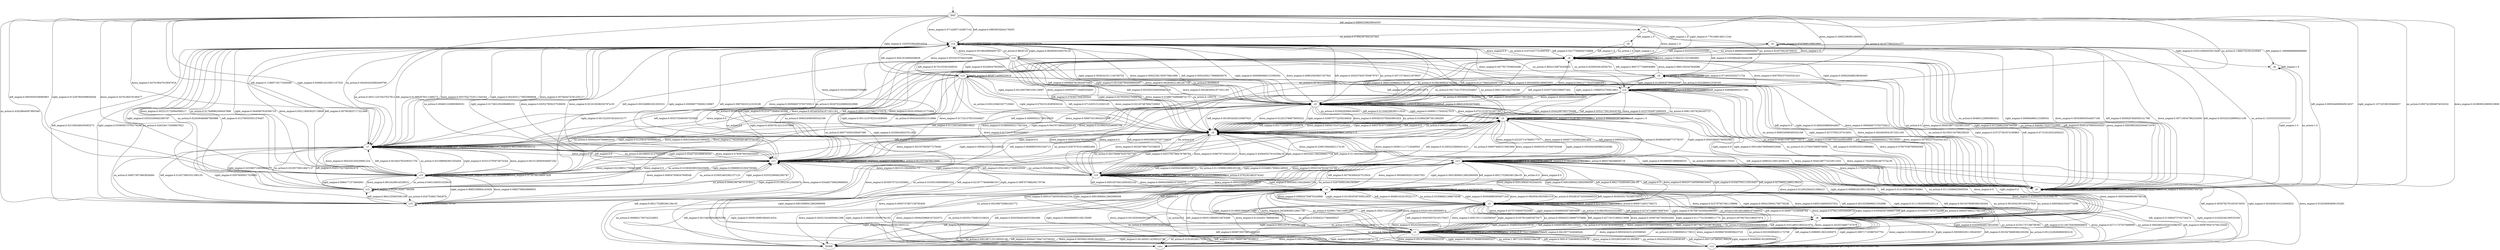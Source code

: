 digraph mdp_combined_16 {
q0 [label=INIT];
q1 [label=c14];
q2 [label=c9];
q3 [label=c15];
q4 [label=c15];
q5 [label=c9];
q6 [label=c7];
q7 [label=c14];
q8 [label=c6];
q9 [label=c14];
q10 [label=c9];
q11 [label=c14];
q12 [label=c15];
q13 [label=c9];
q14 [label=c9];
q15 [label=c6];
q16 [label=c0];
q17 [label=c11];
q18 [label=c3];
q19 [label=c10];
q20 [label=c5];
q21 [label=c13];
q22 [label=c8];
q23 [label=c4];
q24 [label=c1];
q25 [label=c12];
q26 [label=DONE];
q27 [label=c2];
q28 [label=succ];
q0 -> q1  [label="left_engine:0.09630032644178455"];
q0 -> q3  [label="left_engine:0.6955930359085963"];
q0 -> q6  [label="left_engine:0.11860718171926006"];
q0 -> q10  [label="left_engine:0.08895538628944505"];
q0 -> q8  [label="left_engine:0.000544069640914037"];
q0 -> q2  [label="right_engine:0.7761499148211244"];
q0 -> q8  [label="right_engine:0.10732538330494037"];
q0 -> q9  [label="right_engine:0.10255536626916524"];
q0 -> q3  [label="right_engine:0.013287904599659284"];
q0 -> q6  [label="right_engine:0.0006814310051107325"];
q0 -> q4  [label="no_action:0.43429844097995546"];
q0 -> q5  [label="no_action:0.4216778025241277"];
q0 -> q7  [label="no_action:0.13882702301410543"];
q0 -> q6  [label="no_action:0.004454342984409799"];
q0 -> q8  [label="no_action:0.0007423904974016332"];
q0 -> q3  [label="down_engine:0.5476190476190477"];
q0 -> q6  [label="down_engine:0.047619047619047616"];
q0 -> q2  [label="down_engine:0.30952380952380953"];
q0 -> q1  [label="down_engine:0.07142857142857142"];
q0 -> q8  [label="down_engine:0.023809523809523808"];
q1 -> q1  [label="left_engine:0.9091703056768559"];
q1 -> q6  [label="left_engine:0.013682678311499273"];
q1 -> q8  [label="left_engine:0.003202328966521106"];
q1 -> q16  [label="left_engine:0.07190684133915574"];
q1 -> q18  [label="left_engine:0.0020378457059679767"];
q1 -> q7  [label="no_action:0.8824130879345603"];
q1 -> q6  [label="no_action:0.005112474437627812"];
q1 -> q8  [label="no_action:0.004601226993865031"];
q1 -> q16  [label="no_action:0.09611451942740286"];
q1 -> q17  [label="no_action:0.004601226993865031"];
q1 -> q18  [label="no_action:0.007157464212678937"];
q1 -> q11  [label="right_engine:0.8649592549476135"];
q1 -> q8  [label="right_engine:0.006984866123399301"];
q1 -> q17  [label="right_engine:0.017462165308498253"];
q1 -> q16  [label="right_engine:0.10989522700814901"];
q1 -> q18  [label="right_engine:0.0006984866123399302"];
q1 -> q1  [label="down_engine:0.9308535267788239"];
q1 -> q6  [label="down_engine:0.0037042753511344344"];
q1 -> q8  [label="down_engine:0.003549930544837166"];
q1 -> q2  [label="down_engine:0.0"];
q1 -> q16  [label="down_engine:0.031023306065750888"];
q1 -> q3  [label="down_engine:0.0023151720944590217"];
q1 -> q17  [label="down_engine:0.020527859237536656"];
q1 -> q18  [label="down_engine:0.008025929927457941"];
q2 -> q2  [label="right_engine:0.9570160311681676"];
q2 -> q8  [label="right_engine:0.03729961039790509"];
q2 -> q7  [label="right_engine:0.005620489238040493"];
q2 -> q18  [label="right_engine:6.386919588682378e-05"];
q2 -> q5  [label="no_action:0.9259020618556701"];
q2 -> q1  [label="no_action:0.01675257731958763"];
q2 -> q8  [label="no_action:0.04639175257731959"];
q2 -> q18  [label="no_action:0.01095360824742268"];
q2 -> q2  [label="left_engine:0.8881603596852754"];
q2 -> q8  [label="left_engine:0.05451479955039341"];
q2 -> q3  [label="left_engine:0.0033720494567253652"];
q2 -> q1  [label="left_engine:0.04177594604720869"];
q2 -> q18  [label="left_engine:0.012176845260397152"];
q2 -> q2  [label="down_engine:0.9941611521992993"];
q2 -> q3  [label="down_engine:0.0"];
q2 -> q18  [label="down_engine:0.005449591280653951"];
q2 -> q8  [label="down_engine:0.00038925652004671076"];
q3 -> q3  [label="left_engine:0.9502523910733263"];
q3 -> q6  [label="left_engine:0.041843783209351754"];
q3 -> q1  [label="left_engine:0.007903825717321998"];
q3 -> q12  [label="no_action:0.9401266551525619"];
q3 -> q1  [label="no_action:0.017846862406447898"];
q3 -> q6  [label="no_action:0.031088082901554404"];
q3 -> q17  [label="no_action:0.010938399539435808"];
q3 -> q3  [label="right_engine:0.8617133791644632"];
q3 -> q6  [label="right_engine:0.033315705975674244"];
q3 -> q1  [label="right_engine:0.0449497620306716"];
q3 -> q2  [label="right_engine:0.0013220518244315177"];
q3 -> q17  [label="right_engine:0.058699101004759384"];
q3 -> q3  [label="down_engine:0.9739788199697428"];
q3 -> q17  [label="down_engine:0.022390317700453858"];
q3 -> q6  [label="down_engine:0.0015128593040847202"];
q3 -> q1  [label="down_engine:0.002118003025718608"];
q4 -> q4  [label="no_action:0.9226955848179705"];
q4 -> q1  [label="no_action:0.026336173508907823"];
q4 -> q2  [label="no_action:0.000774593338497289"];
q4 -> q6  [label="no_action:0.049573973663826494"];
q4 -> q17  [label="no_action:0.0006196746707978311"];
q4 -> q1  [label="left_engine:0.021300448430493273"];
q4 -> q12  [label="left_engine:0.9641255605381166"];
q4 -> q6  [label="left_engine:0.014573991031390135"];
q4 -> q3  [label="right_engine:0.8685258964143426"];
q4 -> q2  [label="right_engine:0.02390438247011952"];
q4 -> q1  [label="right_engine:0.035856573705179286"];
q4 -> q6  [label="right_engine:0.05976095617529881"];
q4 -> q17  [label="right_engine:0.01195219123505976"];
q4 -> q3  [label="down_engine:0.9482758620689655"];
q4 -> q2  [label="down_engine:0.017241379310344827"];
q4 -> q17  [label="down_engine:0.034482758620689655"];
q5 -> q5  [label="no_action:0.9449843260188088"];
q5 -> q7  [label="no_action:0.0322884012539185"];
q5 -> q8  [label="no_action:0.021003134796238245"];
q5 -> q18  [label="no_action:0.0017241379310344827"];
q5 -> q5  [label="right_engine:0.9716033202271734"];
q5 -> q7  [label="right_engine:0.012669287898645697"];
q5 -> q8  [label="right_engine:0.015727391874180863"];
q5 -> q2  [label="left_engine:0.8607277289836889"];
q5 -> q3  [label="left_engine:0.011292346298619825"];
q5 -> q1  [label="left_engine:0.03638644918444166"];
q5 -> q8  [label="left_engine:0.07151819322459223"];
q5 -> q18  [label="left_engine:0.020075282308657464"];
q5 -> q3  [label="down_engine:0.010869565217391304"];
q5 -> q2  [label="down_engine:0.9891304347826086"];
q6 -> q6  [label="left_engine:0.9974644041349717"];
q6 -> q16  [label="left_engine:0.0025355958650282815"];
q6 -> q6  [label="no_action:0.9971724787935909"];
q6 -> q16  [label="no_action:0.000942507068803016"];
q6 -> q17  [label="no_action:0.001885014137606032"];
q6 -> q6  [label="right_engine:0.9304894890286942"];
q6 -> q1  [label="right_engine:0.0024551173852999848"];
q6 -> q16  [label="right_engine:0.01258247659966242"];
q6 -> q17  [label="right_engine:0.05447291698634341"];
q6 -> q6  [label="down_engine:0.9031946339245112"];
q6 -> q3  [label="down_engine:0.004320145520691224"];
q6 -> q1  [label="down_engine:0.007844474761255117"];
q6 -> q16  [label="down_engine:0.006252842201000455"];
q6 -> q17  [label="down_engine:0.07838790359254207"];
q7 -> q7  [label="no_action:0.9826536261302823"];
q7 -> q8  [label="no_action:0.004613397305775973"];
q7 -> q6  [label="no_action:0.004244325521313896"];
q7 -> q16  [label="no_action:0.008119579258165713"];
q7 -> q18  [label="no_action:0.0003690717844620779"];
q7 -> q7  [label="right_engine:0.922129519268971"];
q7 -> q8  [label="right_engine:0.018673023440603894"];
q7 -> q16  [label="right_engine:0.05442987683750496"];
q7 -> q17  [label="right_engine:0.004767580452920143"];
q7 -> q7  [label="left_engine:0.9360869565217391"];
q7 -> q6  [label="left_engine:0.006956521739130435"];
q7 -> q8  [label="left_engine:0.0008695652173913044"];
q7 -> q16  [label="left_engine:0.05521739130434783"];
q7 -> q18  [label="left_engine:0.0008695652173913044"];
q7 -> q2  [label="down_engine:0.0007852375343541421"];
q7 -> q1  [label="down_engine:0.9477817039654496"];
q7 -> q8  [label="down_engine:0.007852375343541421"];
q7 -> q6  [label="down_engine:0.006674519042010208"];
q7 -> q16  [label="down_engine:0.02237926972909305"];
q7 -> q17  [label="down_engine:0.01099332548095799"];
q7 -> q18  [label="down_engine:0.0035335689045936395"];
q8 -> q8  [label="right_engine:0.9968819599109131"];
q8 -> q18  [label="right_engine:0.00014847809948032666"];
q8 -> q16  [label="right_engine:0.002969561989606533"];
q8 -> q8  [label="no_action:0.9880797572605114"];
q8 -> q18  [label="no_action:0.011270047680970958"];
q8 -> q16  [label="no_action:0.0006501950585175553"];
q8 -> q8  [label="left_engine:0.958088765317681"];
q8 -> q1  [label="left_engine:0.0009267840593141798"];
q8 -> q18  [label="left_engine:0.03295232210894861"];
q8 -> q16  [label="left_engine:0.008032128514056224"];
q8 -> q8  [label="down_engine:0.9054533093769728"];
q8 -> q2  [label="down_engine:0.0044189773223911035"];
q8 -> q18  [label="down_engine:0.07857038799592095"];
q8 -> q1  [label="down_engine:0.007138347982324091"];
q8 -> q16  [label="down_engine:0.0044189773223911035"];
q9 -> q7  [label="no_action:0.9578313253012049"];
q9 -> q8  [label="no_action:0.006024096385542169"];
q9 -> q16  [label="no_action:0.030120481927710843"];
q9 -> q17  [label="no_action:0.006024096385542169"];
q9 -> q9  [label="right_engine:0.8938714499252616"];
q9 -> q8  [label="right_engine:0.02727952167414051"];
q9 -> q16  [label="right_engine:0.07623318385650224"];
q9 -> q17  [label="right_engine:0.0011210762331838565"];
q9 -> q18  [label="right_engine:0.0014947683109118087"];
q9 -> q1  [label="left_engine:0.9261916965658636"];
q9 -> q16  [label="left_engine:0.07124551512045105"];
q9 -> q6  [label="left_engine:0.0005125576627370579"];
q9 -> q18  [label="left_engine:0.0020502306509482316"];
q9 -> q1  [label="down_engine:0.9532019704433498"];
q9 -> q16  [label="down_engine:0.022167487684729065"];
q9 -> q8  [label="down_engine:0.0024630541871921183"];
q9 -> q17  [label="down_engine:0.017241379310344827"];
q9 -> q6  [label="down_engine:0.0024630541871921183"];
q9 -> q18  [label="down_engine:0.0024630541871921183"];
q10 -> q5  [label="no_action:0.9230769230769231"];
q10 -> q1  [label="no_action:0.07692307692307693"];
q10 -> q13  [label="right_engine:1.0"];
q10 -> q14  [label="left_engine:1.0"];
q10 -> q2  [label="down_engine:1.0"];
q11 -> q9  [label="left_engine:0.9176155391828533"];
q11 -> q6  [label="left_engine:0.003348961821835231"];
q11 -> q8  [label="left_engine:0.0"];
q11 -> q16  [label="left_engine:0.0783657066309444"];
q11 -> q18  [label="left_engine:0.0006697923643670462"];
q11 -> q9  [label="right_engine:0.922660479505027"];
q11 -> q8  [label="right_engine:0.014694508894044857"];
q11 -> q16  [label="right_engine:0.04795050270688322"];
q11 -> q17  [label="right_engine:0.013147718484145398"];
q11 -> q18  [label="right_engine:0.0015467904098994587"];
q11 -> q1  [label="down_engine:0.9318826868495743"];
q11 -> q16  [label="down_engine:0.019867549668874173"];
q11 -> q6  [label="down_engine:0.000946073793755913"];
q11 -> q17  [label="down_engine:0.043519394512771994"];
q11 -> q18  [label="down_engine:0.002838221381267739"];
q11 -> q8  [label="down_engine:0.000946073793755913"];
q11 -> q1  [label="no_action:0.8828125"];
q11 -> q16  [label="no_action:0.109375"];
q11 -> q8  [label="no_action:0.0"];
q11 -> q17  [label="no_action:0.00390625"];
q11 -> q18  [label="no_action:0.00390625"];
q12 -> q4  [label="no_action:0.9347536617842876"];
q12 -> q1  [label="no_action:0.022636484687083888"];
q12 -> q6  [label="no_action:0.03195739014647137"];
q12 -> q17  [label="no_action:0.010652463382157125"];
q12 -> q2  [label="no_action:0.0"];
q12 -> q12  [label="left_engine:0.9529130087789306"];
q12 -> q1  [label="left_engine:0.012769353551476457"];
q12 -> q6  [label="left_engine:0.034317637669592976"];
q12 -> q3  [label="right_engine:0.8984771573604061"];
q12 -> q6  [label="right_engine:0.025380710659898477"];
q12 -> q17  [label="right_engine:0.03553299492385787"];
q12 -> q1  [label="right_engine:0.03553299492385787"];
q12 -> q2  [label="right_engine:0.005076142131979695"];
q12 -> q3  [label="down_engine:0.9914529914529915"];
q12 -> q17  [label="down_engine:0.008547008547008548"];
q13 -> q2  [label="no_action:0.8666666666666667"];
q13 -> q8  [label="no_action:0.13333333333333333"];
q13 -> q13  [label="right_engine:0.9747899159663865"];
q13 -> q15  [label="right_engine:0.025210084033613446"];
q13 -> q2  [label="down_engine:1.0"];
q13 -> q2  [label="left_engine:0.8333333333333334"];
q13 -> q15  [label="left_engine:0.16666666666666666"];
q14 -> q2  [label="right_engine:1.0"];
q14 -> q2  [label="left_engine:1.0"];
q14 -> q2  [label="no_action:1.0"];
q15 -> q8  [label="right_engine:1.0"];
q15 -> q15  [label="left_engine:1.0"];
q15 -> q8  [label="no_action:1.0"];
q16 -> q16  [label="left_engine:0.9982876712328768"];
q16 -> q20  [label="left_engine:0.0017123287671232876"];
q16 -> q16  [label="right_engine:0.9996204213323211"];
q16 -> q19  [label="right_engine:0.0003795786676788764"];
q16 -> q16  [label="down_engine:0.898812625113116"];
q16 -> q17  [label="down_engine:0.002467984753338635"];
q16 -> q18  [label="down_engine:0.012915786875805522"];
q16 -> q1  [label="down_engine:0.0009597718485205803"];
q16 -> q6  [label="down_engine:2.742205281487372e-05"];
q16 -> q8  [label="down_engine:2.742205281487372e-05"];
q16 -> q20  [label="down_engine:0.04502701072202265"];
q16 -> q19  [label="down_engine:0.03967971042312227"];
q16 -> q21  [label="down_engine:8.226615844462117e-05"];
q16 -> q16  [label="no_action:1.0"];
q17 -> q17  [label="down_engine:0.9352118265700963"];
q17 -> q19  [label="down_engine:0.06315110626054173"];
q17 -> q16  [label="down_engine:0.001537850977279492"];
q17 -> q3  [label="down_engine:0.0"];
q17 -> q6  [label="down_engine:0.0"];
q17 -> q1  [label="down_engine:9.921619208254787e-05"];
q17 -> q17  [label="right_engine:0.960727180591626"];
q17 -> q19  [label="right_engine:0.03211503135491227"];
q17 -> q16  [label="right_engine:0.006461012225248622"];
q17 -> q1  [label="right_engine:0.0006967758282130867"];
q17 -> q1  [label="left_engine:0.09076433121019108"];
q17 -> q17  [label="left_engine:0.7826433121019108"];
q17 -> q16  [label="left_engine:0.06488853503184713"];
q17 -> q19  [label="left_engine:0.054140127388535034"];
q17 -> q6  [label="left_engine:0.0"];
q17 -> q8  [label="left_engine:0.007563694267515924"];
q17 -> q17  [label="no_action:0.9123275478415666"];
q17 -> q16  [label="no_action:0.030707610146862484"];
q17 -> q19  [label="no_action:0.054294615042278595"];
q17 -> q1  [label="no_action:0.0026702269692923898"];
q18 -> q18  [label="right_engine:0.90732889158086"];
q18 -> q16  [label="right_engine:0.039975772259236826"];
q18 -> q20  [label="right_engine:0.049061175045427015"];
q18 -> q19  [label="right_engine:0.0"];
q18 -> q1  [label="right_engine:0.0036341611144760752"];
q18 -> q8  [label="right_engine:0.0"];
q18 -> q18  [label="down_engine:0.9268144646051623"];
q18 -> q20  [label="down_engine:0.07213135701507795"];
q18 -> q16  [label="down_engine:0.00038333759263991824"];
q18 -> q1  [label="down_engine:0.00022361359570661896"];
q18 -> q19  [label="down_engine:0.0003194479938665985"];
q18 -> q2  [label="down_engine:0.0001277791975466394"];
q18 -> q16  [label="no_action:0.019692087361260293"];
q18 -> q18  [label="no_action:0.9552452559971357"];
q18 -> q20  [label="no_action:0.02506265664160401"];
q18 -> q18  [label="left_engine:0.9863103533076482"];
q18 -> q16  [label="left_engine:0.0018034265103697023"];
q18 -> q20  [label="left_engine:0.011640298385113533"];
q18 -> q1  [label="left_engine:0.00024592179686859576"];
q19 -> q19  [label="down_engine:0.9387389344484874"];
q19 -> q21  [label="down_engine:0.055015478194753706"];
q19 -> q23  [label="down_engine:0.0003258567316569815"];
q19 -> q20  [label="down_engine:0.005811111714549503"];
q19 -> q18  [label="down_engine:0.0"];
q19 -> q16  [label="down_engine:5.430945527616358e-05"];
q19 -> q22  [label="down_engine:5.430945527616358e-05"];
q19 -> q19  [label="right_engine:0.9993117687543015"];
q19 -> q16  [label="right_engine:0.00034411562284927734"];
q19 -> q23  [label="right_engine:0.00034411562284927734"];
q19 -> q19  [label="left_engine:0.9290322580645162"];
q19 -> q16  [label="left_engine:0.011845584346906399"];
q19 -> q21  [label="left_engine:0.04558434690639873"];
q19 -> q20  [label="left_engine:0.012903225806451613"];
q19 -> q18  [label="left_engine:0.0005288207297726071"];
q19 -> q23  [label="left_engine:0.00010576414595452142"];
q19 -> q8  [label="left_engine:0.0"];
q19 -> q19  [label="no_action:0.9792361883574342"];
q19 -> q16  [label="no_action:0.0027808676307007787"];
q19 -> q18  [label="no_action:0.0"];
q19 -> q20  [label="no_action:0.006674082313681869"];
q19 -> q21  [label="no_action:0.011308861698183166"];
q20 -> q16  [label="right_engine:0.00037816714988024705"];
q20 -> q20  [label="right_engine:0.9897894869532333"];
q20 -> q19  [label="right_engine:0.0052943400983234586"];
q20 -> q21  [label="right_engine:0.004538005798562965"];
q20 -> q20  [label="down_engine:0.923878014319506"];
q20 -> q21  [label="down_engine:0.022257147846517757"];
q20 -> q25  [label="down_engine:0.05300757251035862"];
q20 -> q19  [label="down_engine:0.0008255147560762648"];
q20 -> q22  [label="down_engine:3.17505675413948e-05"];
q20 -> q20  [label="no_action:0.9998485307482581"];
q20 -> q16  [label="no_action:0.0001514692517418964"];
q20 -> q20  [label="left_engine:1.0"];
q20 -> q16  [label="left_engine:0.0"];
q21 -> q21  [label="down_engine:0.9189622993654348"];
q21 -> q23  [label="down_engine:0.0004665920119447555"];
q21 -> q20  [label="down_engine:0.0008771929824561404"];
q21 -> q27  [label="down_engine:0.050130645763344535"];
q21 -> q25  [label="down_engine:0.016256065696155283"];
q21 -> q24  [label="down_engine:0.0003546099290780142"];
q21 -> q22  [label="down_engine:0.012952594251586413"];
q21 -> q21  [label="right_engine:0.9797864225781846"];
q21 -> q19  [label="right_engine:0.010488176964149503"];
q21 -> q24  [label="right_engine:0.00019069412662090009"];
q21 -> q22  [label="right_engine:0.008962623951182304"];
q21 -> q23  [label="right_engine:0.00019069412662090009"];
q21 -> q27  [label="right_engine:0.00019069412662090009"];
q21 -> q26  [label="right_engine:0.00019069412662090009"];
q21 -> q21  [label="left_engine:0.9786329013750124"];
q21 -> q20  [label="left_engine:0.006924522702542289"];
q21 -> q22  [label="left_engine:0.014145810663764961"];
q21 -> q23  [label="left_engine:9.892175289346128e-05"];
q21 -> q24  [label="left_engine:0.0"];
q21 -> q26  [label="left_engine:9.892175289346128e-05"];
q21 -> q27  [label="left_engine:9.892175289346128e-05"];
q21 -> q21  [label="no_action:0.9850746268656716"];
q21 -> q20  [label="no_action:0.0038045068773778167"];
q21 -> q22  [label="no_action:0.01112086625695054"];
q21 -> q23  [label="no_action:0.0"];
q22 -> q22  [label="down_engine:0.5464594127806564"];
q22 -> q24  [label="down_engine:0.3416234887737478"];
q22 -> q27  [label="down_engine:0.07841105354058722"];
q22 -> q23  [label="down_engine:0.022797927461139896"];
q22 -> q25  [label="down_engine:0.010362694300518135"];
q22 -> q21  [label="down_engine:0.0"];
q22 -> q28  [label="down_engine:0.0003454231433506045"];
q22 -> q24  [label="right_engine:0.25468354430379747"];
q22 -> q22  [label="right_engine:0.6977215189873418"];
q22 -> q23  [label="right_engine:0.011139240506329114"];
q22 -> q21  [label="right_engine:0.0"];
q22 -> q27  [label="right_engine:0.035949367088607596"];
q22 -> q25  [label="right_engine:0.0005063291139240507"];
q22 -> q26  [label="left_engine:0.0008730574471800245"];
q22 -> q22  [label="left_engine:0.9502357255107386"];
q22 -> q24  [label="left_engine:0.036493801292125025"];
q22 -> q27  [label="left_engine:0.010302077876724288"];
q22 -> q23  [label="left_engine:0.0010476689366160294"];
q22 -> q25  [label="left_engine:0.0010476689366160294"];
q22 -> q22  [label="no_action:0.899796195652174"];
q22 -> q24  [label="no_action:0.07418478260869565"];
q22 -> q27  [label="no_action:0.009307065217391304"];
q22 -> q23  [label="no_action:0.0018342391304347826"];
q22 -> q28  [label="no_action:0.01358695652173913"];
q22 -> q25  [label="no_action:0.0012228260869565218"];
q22 -> q26  [label="no_action:6.793478260869565e-05"];
q23 -> q23  [label="right_engine:0.980230688182776"];
q23 -> q24  [label="right_engine:0.014806188654134087"];
q23 -> q27  [label="right_engine:0.003049963954971441"];
q23 -> q22  [label="right_engine:0.0004159041756779238"];
q23 -> q26  [label="right_engine:0.0009149891864914324"];
q23 -> q25  [label="right_engine:0.0004990850108135085"];
q23 -> q28  [label="right_engine:8.318083513558476e-05"];
q23 -> q23  [label="down_engine:0.5266881028938907"];
q23 -> q26  [label="down_engine:0.003215434083601286"];
q23 -> q24  [label="down_engine:0.34340836012861736"];
q23 -> q19  [label="down_engine:0.0006430868167202572"];
q23 -> q22  [label="down_engine:0.04051446945337621"];
q23 -> q21  [label="down_engine:0.0"];
q23 -> q27  [label="down_engine:0.08295819935691319"];
q23 -> q25  [label="down_engine:0.0019292604501607716"];
q23 -> q28  [label="down_engine:0.0006430868167202572"];
q23 -> q26  [label="no_action:0.0008651700742224853"];
q23 -> q23  [label="no_action:0.9715632257183189"];
q23 -> q24  [label="no_action:0.020991758116661353"];
q23 -> q28  [label="no_action:0.003551750831018624"];
q23 -> q25  [label="no_action:0.0"];
q23 -> q27  [label="no_action:0.0024816720550066024"];
q23 -> q22  [label="no_action:0.000546423204772096"];
q23 -> q23  [label="left_engine:0.9429304264187239"];
q23 -> q27  [label="left_engine:0.0036550176338570055"];
q23 -> q24  [label="left_engine:0.05027252324462969"];
q23 -> q25  [label="left_engine:0.0005129849310676499"];
q23 -> q22  [label="left_engine:0.0010259698621352998"];
q23 -> q26  [label="left_engine:0.001346585444052581"];
q23 -> q28  [label="left_engine:0.00025649246553382496"];
q24 -> q24  [label="down_engine:0.9420951819655223"];
q24 -> q26  [label="down_engine:0.0030941505819949903"];
q24 -> q23  [label="down_engine:0.03241491085899514"];
q24 -> q22  [label="down_engine:0.011492559304552822"];
q24 -> q27  [label="down_engine:0.009135111242080447"];
q24 -> q21  [label="down_engine:0.00014734050390452334"];
q24 -> q25  [label="down_engine:0.0014734050390452335"];
q24 -> q28  [label="down_engine:0.00014734050390452334"];
q24 -> q24  [label="right_engine:0.9721092757306227"];
q24 -> q23  [label="right_engine:0.007687420584498094"];
q24 -> q22  [label="right_engine:0.0077827191867852604"];
q24 -> q26  [label="right_engine:0.0014930114358322744"];
q24 -> q27  [label="right_engine:0.010578144853875477"];
q24 -> q28  [label="right_engine:0.00022236340533672173"];
q24 -> q25  [label="right_engine:0.00012706480304955527"];
q24 -> q24  [label="no_action:0.9775117339491771"];
q24 -> q22  [label="no_action:0.0009402896406834608"];
q24 -> q23  [label="no_action:0.0014910869197449022"];
q24 -> q25  [label="no_action:1.967133139505148e-05"];
q24 -> q27  [label="no_action:0.0006452196697576886"];
q24 -> q26  [label="no_action:0.0001967133139505148"];
q24 -> q28  [label="no_action:0.019195285175291232"];
q24 -> q24  [label="left_engine:0.9412977324040444"];
q24 -> q26  [label="left_engine:0.0004417394718759203"];
q24 -> q23  [label="left_engine:0.013006773338568764"];
q24 -> q22  [label="left_engine:0.016148031805241974"];
q24 -> q25  [label="left_engine:0.00014724649062530676"];
q24 -> q27  [label="left_engine:0.02719151860213998"];
q24 -> q28  [label="left_engine:0.0017669578875036812"];
q25 -> q25  [label="down_engine:0.9508170138455782"];
q25 -> q21  [label="down_engine:0.0005737807159785456"];
q25 -> q27  [label="down_engine:0.02711737557689909"];
q25 -> q22  [label="down_engine:0.0038667830859423725"];
q25 -> q24  [label="down_engine:0.0032805288761382063"];
q25 -> q23  [label="down_engine:0.01434451789946364"];
q25 -> q20  [label="no_action:0.010501066098081024"];
q25 -> q25  [label="no_action:0.9584221748400853"];
q25 -> q21  [label="no_action:0.002398720682302772"];
q25 -> q23  [label="no_action:0.020842217484008527"];
q25 -> q24  [label="no_action:0.0042643923240938165"];
q25 -> q22  [label="no_action:0.003304904051172708"];
q25 -> q27  [label="no_action:0.00026652452025586353"];
q25 -> q25  [label="left_engine:0.9466798592788038"];
q25 -> q20  [label="left_engine:0.021877748460861917"];
q25 -> q22  [label="left_engine:0.00868513632365875"];
q25 -> q23  [label="left_engine:0.013082673702726474"];
q25 -> q24  [label="left_engine:0.005716798592788039"];
q25 -> q21  [label="left_engine:0.0030782761653474055"];
q25 -> q27  [label="left_engine:0.0008795074758135445"];
q25 -> q25  [label="right_engine:0.9611822102807043"];
q25 -> q20  [label="right_engine:0.008767588206179736"];
q25 -> q21  [label="right_engine:0.0024040161210492823"];
q25 -> q23  [label="right_engine:0.01626246199533338"];
q25 -> q22  [label="right_engine:0.006717103867637701"];
q25 -> q24  [label="right_engine:0.004666619529095666"];
q27 -> q27  [label="down_engine:0.9552970962892634"];
q27 -> q21  [label="down_engine:0.00025714059656618403"];
q27 -> q25  [label="down_engine:0.0024329456444338953"];
q27 -> q22  [label="down_engine:0.02757338397025081"];
q27 -> q24  [label="down_engine:0.00587467362924282"];
q27 -> q23  [label="down_engine:0.008564759870242898"];
q27 -> q21  [label="right_engine:0.016457051110516457"];
q27 -> q27  [label="right_engine:0.8979127642493979"];
q27 -> q22  [label="right_engine:0.03496565872803496"];
q27 -> q24  [label="right_engine:0.011774150388011774"];
q27 -> q25  [label="right_engine:0.016590848274016592"];
q27 -> q23  [label="right_engine:0.021853536705021853"];
q27 -> q26  [label="right_engine:0.0003121933815003122"];
q27 -> q28  [label="right_engine:0.0001337971635001338"];
q27 -> q27  [label="left_engine:0.9237603175603302"];
q27 -> q21  [label="left_engine:0.027660512885136414"];
q27 -> q25  [label="left_engine:0.011467456366958603"];
q27 -> q22  [label="left_engine:0.027471488879087645"];
q27 -> q23  [label="left_engine:0.004851616155251717"];
q27 -> q24  [label="left_engine:0.004536576145170437"];
q27 -> q26  [label="left_engine:0.00025203200806502425"];
q27 -> q21  [label="no_action:0.026795851941563847"];
q27 -> q27  [label="no_action:0.9069714631746272"];
q27 -> q22  [label="no_action:0.01892362425251684"];
q27 -> q23  [label="no_action:0.023086821588070548"];
q27 -> q25  [label="no_action:0.01551737188706381"];
q27 -> q24  [label="no_action:0.007947922186057074"];
q27 -> q28  [label="no_action:0.00015138899402013473"];
q27 -> q26  [label="no_action:0.0006055559760805389"];
__start0 [label="", shape=none];
__start0 -> q0  [label=""];
}
